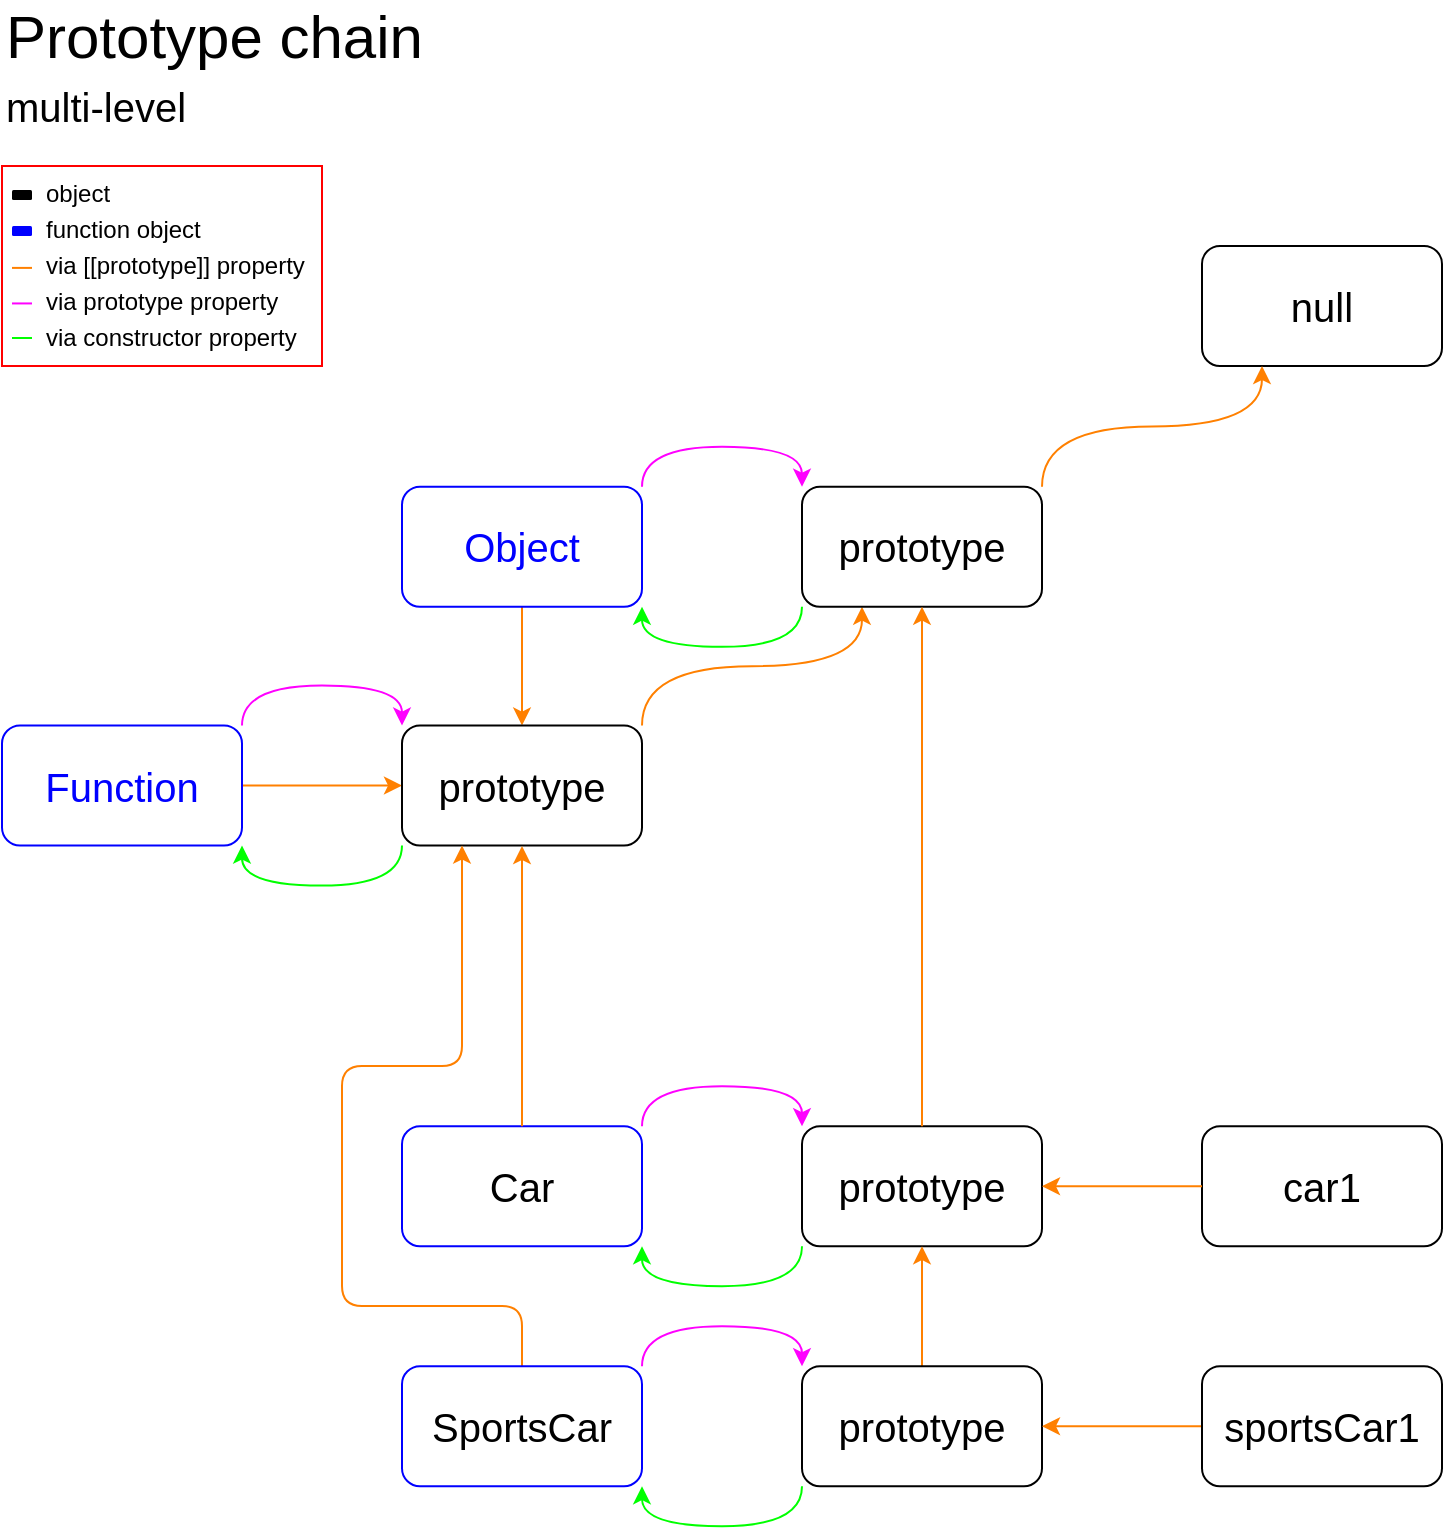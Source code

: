 <mxfile version="12.6.2" type="device"><diagram id="rn0osHrPjJWHAz-88ayI" name="Page-1"><mxGraphModel dx="777" dy="459" grid="1" gridSize="10" guides="1" tooltips="1" connect="1" arrows="1" fold="1" page="1" pageScale="1" pageWidth="827" pageHeight="1169" math="0" shadow="0"><root><mxCell id="0"/><mxCell id="1" parent="0"/><mxCell id="BEZKkQbafhYHruqvZT4o-34" style="edgeStyle=orthogonalEdgeStyle;orthogonalLoop=1;jettySize=auto;html=1;entryX=0;entryY=0;entryDx=0;entryDy=0;strokeColor=#FF00FF;fillColor=#ffe6cc;fontSize=10;fontColor=#000000;exitX=1;exitY=0;exitDx=0;exitDy=0;strokeWidth=1;curved=1;" parent="1" source="BEZKkQbafhYHruqvZT4o-2" target="BEZKkQbafhYHruqvZT4o-4" edge="1"><mxGeometry relative="1" as="geometry"/></mxCell><mxCell id="BEZKkQbafhYHruqvZT4o-38" style="edgeStyle=entityRelationEdgeStyle;curved=1;orthogonalLoop=1;jettySize=auto;html=1;entryX=0;entryY=0.5;entryDx=0;entryDy=0;startArrow=none;startFill=0;endArrow=classic;endFill=1;strokeColor=#FF8000;strokeWidth=1;fillColor=#ffe6cc;fontSize=10;fontColor=#0000FF;" parent="1" source="BEZKkQbafhYHruqvZT4o-2" target="BEZKkQbafhYHruqvZT4o-4" edge="1"><mxGeometry relative="1" as="geometry"/></mxCell><mxCell id="BEZKkQbafhYHruqvZT4o-2" value="Function" style="rounded=1;whiteSpace=wrap;html=1;fontSize=20;strokeColor=#0000FF;fontColor=#0000FF;" parent="1" vertex="1"><mxGeometry x="80" y="439.76" width="120" height="60" as="geometry"/></mxCell><mxCell id="BEZKkQbafhYHruqvZT4o-8" style="edgeStyle=orthogonalEdgeStyle;rounded=0;orthogonalLoop=1;jettySize=auto;html=1;entryX=0.5;entryY=1;entryDx=0;entryDy=0;fillColor=#ffe6cc;strokeColor=#FF8000;exitX=0.5;exitY=0;exitDx=0;exitDy=0;endArrow=none;endFill=0;startArrow=classic;startFill=1;" parent="1" source="BEZKkQbafhYHruqvZT4o-4" target="BEZKkQbafhYHruqvZT4o-42" edge="1"><mxGeometry relative="1" as="geometry"/></mxCell><mxCell id="BEZKkQbafhYHruqvZT4o-33" style="edgeStyle=orthogonalEdgeStyle;orthogonalLoop=1;jettySize=auto;html=1;strokeColor=#FF8000;fillColor=#ffe6cc;fontSize=10;fontColor=#000000;curved=1;exitX=1;exitY=0;exitDx=0;exitDy=0;entryX=0.25;entryY=1;entryDx=0;entryDy=0;" parent="1" source="BEZKkQbafhYHruqvZT4o-4" target="BEZKkQbafhYHruqvZT4o-43" edge="1"><mxGeometry relative="1" as="geometry"><mxPoint x="400" y="470" as="sourcePoint"/><mxPoint x="480" y="380" as="targetPoint"/></mxGeometry></mxCell><mxCell id="BEZKkQbafhYHruqvZT4o-4" value="prototype" style="rounded=1;whiteSpace=wrap;html=1;fontSize=20;strokeColor=#000000;" parent="1" vertex="1"><mxGeometry x="280" y="439.76" width="120" height="60" as="geometry"/></mxCell><mxCell id="BEZKkQbafhYHruqvZT4o-17" value="Prototype chain" style="text;html=1;strokeColor=none;fillColor=none;align=left;verticalAlign=middle;whiteSpace=wrap;rounded=0;fontSize=30;" parent="1" vertex="1"><mxGeometry x="80" y="80" width="220" height="30" as="geometry"/></mxCell><mxCell id="BEZKkQbafhYHruqvZT4o-18" value="multi-level" style="text;html=1;strokeColor=none;fillColor=none;align=left;verticalAlign=middle;whiteSpace=wrap;rounded=0;fontSize=20;" parent="1" vertex="1"><mxGeometry x="80" y="120" width="220" height="20" as="geometry"/></mxCell><mxCell id="BEZKkQbafhYHruqvZT4o-20" value="&lt;font style=&quot;font-size: 12px ; line-height: 150%&quot;&gt;&lt;span&gt;object&lt;/span&gt;&lt;span&gt;&lt;br&gt;function object&lt;br&gt;&lt;/span&gt;via [[prototype]] property&lt;span&gt;&lt;br&gt;via prototype property&lt;br&gt;via constructor property&lt;br&gt;&lt;/span&gt;&lt;/font&gt;" style="rounded=0;whiteSpace=wrap;html=1;fillColor=none;fontSize=10;align=left;strokeColor=#FF0000;verticalAlign=top;spacingLeft=22;strokeWidth=1;spacing=0;spacingTop=0;" parent="1" vertex="1"><mxGeometry x="80" y="160" width="160" height="100" as="geometry"/></mxCell><mxCell id="BEZKkQbafhYHruqvZT4o-21" value="" style="rounded=1;whiteSpace=wrap;html=1;strokeWidth=1;fillColor=#000000;gradientColor=none;fontSize=10;fontColor=#000000;align=left;strokeColor=none;" parent="1" vertex="1"><mxGeometry x="85" y="172" width="10" height="5" as="geometry"/></mxCell><mxCell id="BEZKkQbafhYHruqvZT4o-22" value="" style="endArrow=none;html=1;strokeColor=#FF8000;fillColor=#fa6800;fontSize=10;fontColor=#000000;" parent="1" edge="1"><mxGeometry width="50" height="50" relative="1" as="geometry"><mxPoint x="85" y="210.95" as="sourcePoint"/><mxPoint x="95" y="210.95" as="targetPoint"/></mxGeometry></mxCell><mxCell id="BEZKkQbafhYHruqvZT4o-23" value="" style="endArrow=none;html=1;strokeColor=#FF00FF;fillColor=#d80073;fontSize=10;fontColor=#000000;" parent="1" edge="1"><mxGeometry width="50" height="50" relative="1" as="geometry"><mxPoint x="85" y="228.72" as="sourcePoint"/><mxPoint x="95" y="228.72" as="targetPoint"/></mxGeometry></mxCell><mxCell id="BEZKkQbafhYHruqvZT4o-24" value="" style="rounded=1;whiteSpace=wrap;html=1;strokeWidth=1;fillColor=#0000FF;gradientColor=none;fontSize=10;fontColor=#000000;align=left;strokeColor=none;" parent="1" vertex="1"><mxGeometry x="85" y="190" width="10" height="5" as="geometry"/></mxCell><mxCell id="BEZKkQbafhYHruqvZT4o-25" value="" style="endArrow=none;html=1;strokeColor=#00FF00;fillColor=#008a00;fontSize=10;fontColor=#000000;" parent="1" edge="1"><mxGeometry width="50" height="50" relative="1" as="geometry"><mxPoint x="85" y="246.0" as="sourcePoint"/><mxPoint x="95" y="246.0" as="targetPoint"/></mxGeometry></mxCell><mxCell id="BEZKkQbafhYHruqvZT4o-27" value="null" style="rounded=1;whiteSpace=wrap;html=1;fontSize=20;" parent="1" vertex="1"><mxGeometry x="680" y="200" width="120" height="60" as="geometry"/></mxCell><mxCell id="BEZKkQbafhYHruqvZT4o-29" value="car1" style="rounded=1;whiteSpace=wrap;html=1;fontSize=20;" parent="1" vertex="1"><mxGeometry x="680" y="640.11" width="120" height="60" as="geometry"/></mxCell><mxCell id="BEZKkQbafhYHruqvZT4o-37" style="edgeStyle=orthogonalEdgeStyle;orthogonalLoop=1;jettySize=auto;html=1;strokeColor=#00FF00;fillColor=#ffe6cc;fontSize=10;fontColor=#000000;curved=1;strokeWidth=1;entryX=0;entryY=1;entryDx=0;entryDy=0;exitX=1;exitY=1;exitDx=0;exitDy=0;startArrow=classic;startFill=1;endArrow=none;endFill=0;" parent="1" source="BEZKkQbafhYHruqvZT4o-2" target="BEZKkQbafhYHruqvZT4o-4" edge="1"><mxGeometry relative="1" as="geometry"><mxPoint x="220" y="479.76" as="sourcePoint"/><mxPoint x="340" y="509.76" as="targetPoint"/></mxGeometry></mxCell><mxCell id="BEZKkQbafhYHruqvZT4o-39" style="edgeStyle=orthogonalEdgeStyle;orthogonalLoop=1;jettySize=auto;html=1;entryX=0;entryY=0;entryDx=0;entryDy=0;strokeColor=#FF00FF;fillColor=#ffe6cc;fontSize=10;fontColor=#000000;exitX=1;exitY=0;exitDx=0;exitDy=0;strokeWidth=1;curved=1;" parent="1" source="BEZKkQbafhYHruqvZT4o-42" target="BEZKkQbafhYHruqvZT4o-43" edge="1"><mxGeometry relative="1" as="geometry"/></mxCell><mxCell id="BEZKkQbafhYHruqvZT4o-41" style="edgeStyle=orthogonalEdgeStyle;orthogonalLoop=1;jettySize=auto;html=1;strokeColor=#00FF00;fillColor=#ffe6cc;fontSize=10;fontColor=#000000;curved=1;strokeWidth=1;entryX=0;entryY=1;entryDx=0;entryDy=0;exitX=1;exitY=1;exitDx=0;exitDy=0;startArrow=classic;startFill=1;endArrow=none;endFill=0;" parent="1" source="BEZKkQbafhYHruqvZT4o-42" target="BEZKkQbafhYHruqvZT4o-43" edge="1"><mxGeometry relative="1" as="geometry"><mxPoint x="420" y="360.35" as="sourcePoint"/><mxPoint x="540" y="390.35" as="targetPoint"/></mxGeometry></mxCell><mxCell id="BEZKkQbafhYHruqvZT4o-42" value="Object" style="rounded=1;whiteSpace=wrap;html=1;fontSize=20;strokeColor=#0000FF;fontColor=#0000FF;" parent="1" vertex="1"><mxGeometry x="280" y="320.35" width="120" height="60" as="geometry"/></mxCell><mxCell id="BEZKkQbafhYHruqvZT4o-43" value="prototype" style="rounded=1;whiteSpace=wrap;html=1;fontSize=20;strokeColor=#000000;" parent="1" vertex="1"><mxGeometry x="480" y="320.35" width="120" height="60" as="geometry"/></mxCell><mxCell id="BEZKkQbafhYHruqvZT4o-44" style="edgeStyle=orthogonalEdgeStyle;orthogonalLoop=1;jettySize=auto;html=1;entryX=0;entryY=0;entryDx=0;entryDy=0;strokeColor=#FF00FF;fillColor=#ffe6cc;fontSize=10;fontColor=#000000;exitX=1;exitY=0;exitDx=0;exitDy=0;strokeWidth=1;curved=1;" parent="1" source="BEZKkQbafhYHruqvZT4o-48" target="BEZKkQbafhYHruqvZT4o-47" edge="1"><mxGeometry relative="1" as="geometry"/></mxCell><mxCell id="BEZKkQbafhYHruqvZT4o-46" style="edgeStyle=orthogonalEdgeStyle;orthogonalLoop=1;jettySize=auto;html=1;strokeColor=#00FF00;fillColor=#ffe6cc;fontSize=10;fontColor=#000000;curved=1;strokeWidth=1;entryX=0;entryY=1;entryDx=0;entryDy=0;exitX=1;exitY=1;exitDx=0;exitDy=0;startArrow=classic;startFill=1;endArrow=none;endFill=0;" parent="1" source="BEZKkQbafhYHruqvZT4o-48" target="BEZKkQbafhYHruqvZT4o-47" edge="1"><mxGeometry relative="1" as="geometry"><mxPoint x="420" y="680.11" as="sourcePoint"/><mxPoint x="540" y="710.11" as="targetPoint"/></mxGeometry></mxCell><mxCell id="BEZKkQbafhYHruqvZT4o-47" value="prototype" style="rounded=1;whiteSpace=wrap;html=1;fontSize=20;strokeColor=#000000;" parent="1" vertex="1"><mxGeometry x="480" y="640.11" width="120" height="60" as="geometry"/></mxCell><mxCell id="BEZKkQbafhYHruqvZT4o-48" value="Car" style="rounded=1;whiteSpace=wrap;html=1;fontSize=20;strokeColor=#0000FF;fontColor=#000000;" parent="1" vertex="1"><mxGeometry x="280" y="640.11" width="120" height="60" as="geometry"/></mxCell><mxCell id="BEZKkQbafhYHruqvZT4o-52" style="edgeStyle=orthogonalEdgeStyle;rounded=0;orthogonalLoop=1;jettySize=auto;html=1;fillColor=#ffe6cc;strokeColor=#FF8000;exitX=0.5;exitY=0;exitDx=0;exitDy=0;" parent="1" source="BEZKkQbafhYHruqvZT4o-48" edge="1"><mxGeometry relative="1" as="geometry"><mxPoint x="340" y="630" as="sourcePoint"/><mxPoint x="340" y="500" as="targetPoint"/></mxGeometry></mxCell><mxCell id="BEZKkQbafhYHruqvZT4o-53" style="edgeStyle=orthogonalEdgeStyle;orthogonalLoop=1;jettySize=auto;html=1;strokeColor=#FF8000;fillColor=#ffe6cc;fontSize=10;fontColor=#000000;curved=1;exitX=1;exitY=0;exitDx=0;exitDy=0;entryX=0.25;entryY=1;entryDx=0;entryDy=0;" parent="1" source="BEZKkQbafhYHruqvZT4o-43" target="BEZKkQbafhYHruqvZT4o-27" edge="1"><mxGeometry relative="1" as="geometry"><mxPoint x="630" y="349" as="sourcePoint"/><mxPoint x="740" y="270" as="targetPoint"/></mxGeometry></mxCell><mxCell id="BEZKkQbafhYHruqvZT4o-54" style="edgeStyle=orthogonalEdgeStyle;rounded=0;orthogonalLoop=1;jettySize=auto;html=1;entryX=0.5;entryY=1;entryDx=0;entryDy=0;fillColor=#ffe6cc;strokeColor=#FF8000;endArrow=classic;endFill=1;startArrow=none;startFill=0;exitX=0.5;exitY=0;exitDx=0;exitDy=0;" parent="1" source="1RGdqgeuVxFpLobDcqFN-3" target="BEZKkQbafhYHruqvZT4o-47" edge="1"><mxGeometry relative="1" as="geometry"><mxPoint x="540" y="750" as="sourcePoint"/><mxPoint x="350" y="390.35" as="targetPoint"/></mxGeometry></mxCell><mxCell id="BEZKkQbafhYHruqvZT4o-55" style="edgeStyle=orthogonalEdgeStyle;rounded=0;orthogonalLoop=1;jettySize=auto;html=1;entryX=1;entryY=0.5;entryDx=0;entryDy=0;fillColor=#ffe6cc;strokeColor=#FF8000;exitX=0;exitY=0.5;exitDx=0;exitDy=0;endArrow=classic;endFill=1;startArrow=none;startFill=0;" parent="1" source="BEZKkQbafhYHruqvZT4o-29" target="BEZKkQbafhYHruqvZT4o-47" edge="1"><mxGeometry relative="1" as="geometry"><mxPoint x="550.0" y="770" as="sourcePoint"/><mxPoint x="550.0" y="710.11" as="targetPoint"/></mxGeometry></mxCell><mxCell id="BEZKkQbafhYHruqvZT4o-59" style="edgeStyle=orthogonalEdgeStyle;rounded=0;orthogonalLoop=1;jettySize=auto;html=1;fillColor=#ffe6cc;strokeColor=#FF8000;exitX=0.5;exitY=0;exitDx=0;exitDy=0;entryX=0.5;entryY=1;entryDx=0;entryDy=0;" parent="1" source="BEZKkQbafhYHruqvZT4o-47" target="BEZKkQbafhYHruqvZT4o-43" edge="1"><mxGeometry relative="1" as="geometry"><mxPoint x="560" y="610" as="sourcePoint"/><mxPoint x="540" y="390" as="targetPoint"/></mxGeometry></mxCell><mxCell id="1RGdqgeuVxFpLobDcqFN-1" style="edgeStyle=orthogonalEdgeStyle;orthogonalLoop=1;jettySize=auto;html=1;entryX=0;entryY=0;entryDx=0;entryDy=0;strokeColor=#FF00FF;fillColor=#ffe6cc;fontSize=10;fontColor=#000000;exitX=1;exitY=0;exitDx=0;exitDy=0;strokeWidth=1;curved=1;" edge="1" source="1RGdqgeuVxFpLobDcqFN-4" target="1RGdqgeuVxFpLobDcqFN-3" parent="1"><mxGeometry relative="1" as="geometry"/></mxCell><mxCell id="1RGdqgeuVxFpLobDcqFN-2" style="edgeStyle=orthogonalEdgeStyle;orthogonalLoop=1;jettySize=auto;html=1;strokeColor=#00FF00;fillColor=#ffe6cc;fontSize=10;fontColor=#000000;curved=1;strokeWidth=1;entryX=0;entryY=1;entryDx=0;entryDy=0;exitX=1;exitY=1;exitDx=0;exitDy=0;startArrow=classic;startFill=1;endArrow=none;endFill=0;" edge="1" source="1RGdqgeuVxFpLobDcqFN-4" target="1RGdqgeuVxFpLobDcqFN-3" parent="1"><mxGeometry relative="1" as="geometry"><mxPoint x="420" y="800.11" as="sourcePoint"/><mxPoint x="540" y="830.11" as="targetPoint"/></mxGeometry></mxCell><mxCell id="1RGdqgeuVxFpLobDcqFN-3" value="prototype" style="rounded=1;whiteSpace=wrap;html=1;fontSize=20;strokeColor=#000000;" vertex="1" parent="1"><mxGeometry x="480" y="760.11" width="120" height="60" as="geometry"/></mxCell><mxCell id="1RGdqgeuVxFpLobDcqFN-7" style="edgeStyle=orthogonalEdgeStyle;orthogonalLoop=1;jettySize=auto;html=1;strokeColor=#FF8000;entryX=0.25;entryY=1;entryDx=0;entryDy=0;rounded=1;exitX=0.5;exitY=0;exitDx=0;exitDy=0;" edge="1" parent="1" source="1RGdqgeuVxFpLobDcqFN-4" target="BEZKkQbafhYHruqvZT4o-4"><mxGeometry relative="1" as="geometry"><mxPoint x="340" y="570" as="targetPoint"/><Array as="points"><mxPoint x="340" y="730"/><mxPoint x="250" y="730"/><mxPoint x="250" y="610"/><mxPoint x="310" y="610"/></Array></mxGeometry></mxCell><mxCell id="1RGdqgeuVxFpLobDcqFN-4" value="SportsCar" style="rounded=1;whiteSpace=wrap;html=1;fontSize=20;strokeColor=#0000FF;fontColor=#000000;" vertex="1" parent="1"><mxGeometry x="280" y="760.11" width="120" height="60" as="geometry"/></mxCell><mxCell id="1RGdqgeuVxFpLobDcqFN-5" style="edgeStyle=orthogonalEdgeStyle;rounded=0;orthogonalLoop=1;jettySize=auto;html=1;entryX=1;entryY=0.5;entryDx=0;entryDy=0;fillColor=#ffe6cc;strokeColor=#FF8000;exitX=0;exitY=0.5;exitDx=0;exitDy=0;endArrow=classic;endFill=1;startArrow=none;startFill=0;" edge="1" source="1RGdqgeuVxFpLobDcqFN-6" target="1RGdqgeuVxFpLobDcqFN-3" parent="1"><mxGeometry relative="1" as="geometry"><mxPoint x="550.0" y="890" as="sourcePoint"/><mxPoint x="550.0" y="830.11" as="targetPoint"/></mxGeometry></mxCell><mxCell id="1RGdqgeuVxFpLobDcqFN-6" value="sportsCar1" style="rounded=1;whiteSpace=wrap;html=1;fontSize=20;" vertex="1" parent="1"><mxGeometry x="680" y="760.11" width="120" height="60" as="geometry"/></mxCell></root></mxGraphModel></diagram></mxfile>